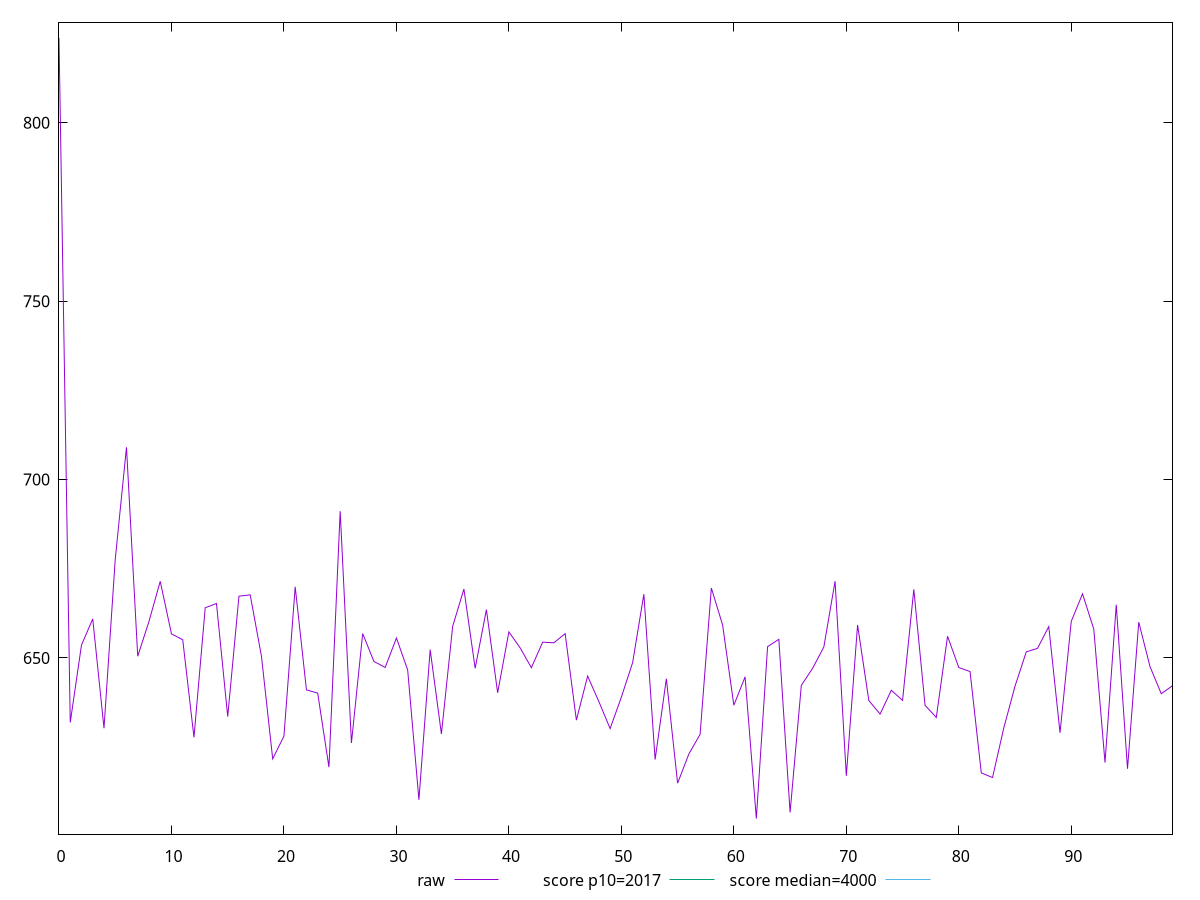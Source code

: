 reset

$raw <<EOF
0 823.7760000000003
1 631.9239999999999
2 653.6399999999999
3 660.9440000000001
4 630.3080000000001
5 677.6200000000002
6 709.0400000000004
7 650.4840000000005
8 660.2439999999999
9 671.4760000000006
10 656.7480000000002
11 655.1040000000002
12 627.744
13 664.0600000000002
14 665.2640000000007
15 633.5840000000002
16 667.3120000000001
17 667.6799999999998
18 650.488
19 621.7239999999998
20 628.108
21 669.9320000000001
22 641.0519999999999
23 640.144
24 619.3959999999997
25 691.1440000000002
26 626.168
27 656.8360000000001
28 649.0240000000001
29 647.332
30 655.596
31 646.6400000000001
32 610.2400000000006
33 652.3360000000001
34 628.7040000000005
35 658.8440000000003
36 669.312
37 647.1000000000004
38 663.5320000000004
39 640.24
40 657.3080000000002
41 652.8280000000002
42 647.2640000000005
43 654.4360000000001
44 654.244
45 656.8239999999998
46 632.5639999999997
47 644.924
48 637.7640000000002
49 630.1959999999999
50 639.0320000000002
51 648.684
52 667.8760000000002
53 621.5240000000003
54 644.1800000000002
55 614.8959999999998
56 623.0840000000002
57 628.6040000000002
58 669.5960000000001
59 659.2440000000004
60 636.7559999999997
61 644.7040000000004
62 605.0000000000002
63 653.1680000000001
64 655.2200000000003
65 606.7
66 642.3159999999998
67 647.0839999999998
68 653.0600000000003
69 671.508
70 616.972
71 659.2440000000003
72 638.0840000000004
73 634.2720000000002
74 640.9399999999999
75 638.1120000000003
76 669.2240000000007
77 636.72
78 633.336
79 656.0880000000004
80 647.3040000000004
81 646.2040000000006
82 617.7840000000001
83 616.488
84 630.3920000000003
85 642.1160000000004
86 651.7120000000001
87 652.6920000000005
88 658.7920000000008
89 629.0200000000001
90 660.2640000000001
91 667.9760000000003
92 658.0920000000006
93 620.6800000000002
94 664.9160000000004
95 618.9479999999999
96 660.0280000000002
97 647.5840000000001
98 639.9840000000002
99 642.2160000000002
EOF

set key outside below
set xrange [0:99]
set yrange [600.6244800000002:828.1515200000003]
set trange [600.6244800000002:828.1515200000003]
set terminal svg size 640, 500 enhanced background rgb 'white'
set output "reports/report_00032_2021-02-25T10-28-15.087Z/mainthread-work-breakdown/samples/agenda/raw/values.svg"

plot $raw title "raw" with line, \
     2017 title "score p10=2017", \
     4000 title "score median=4000"

reset
